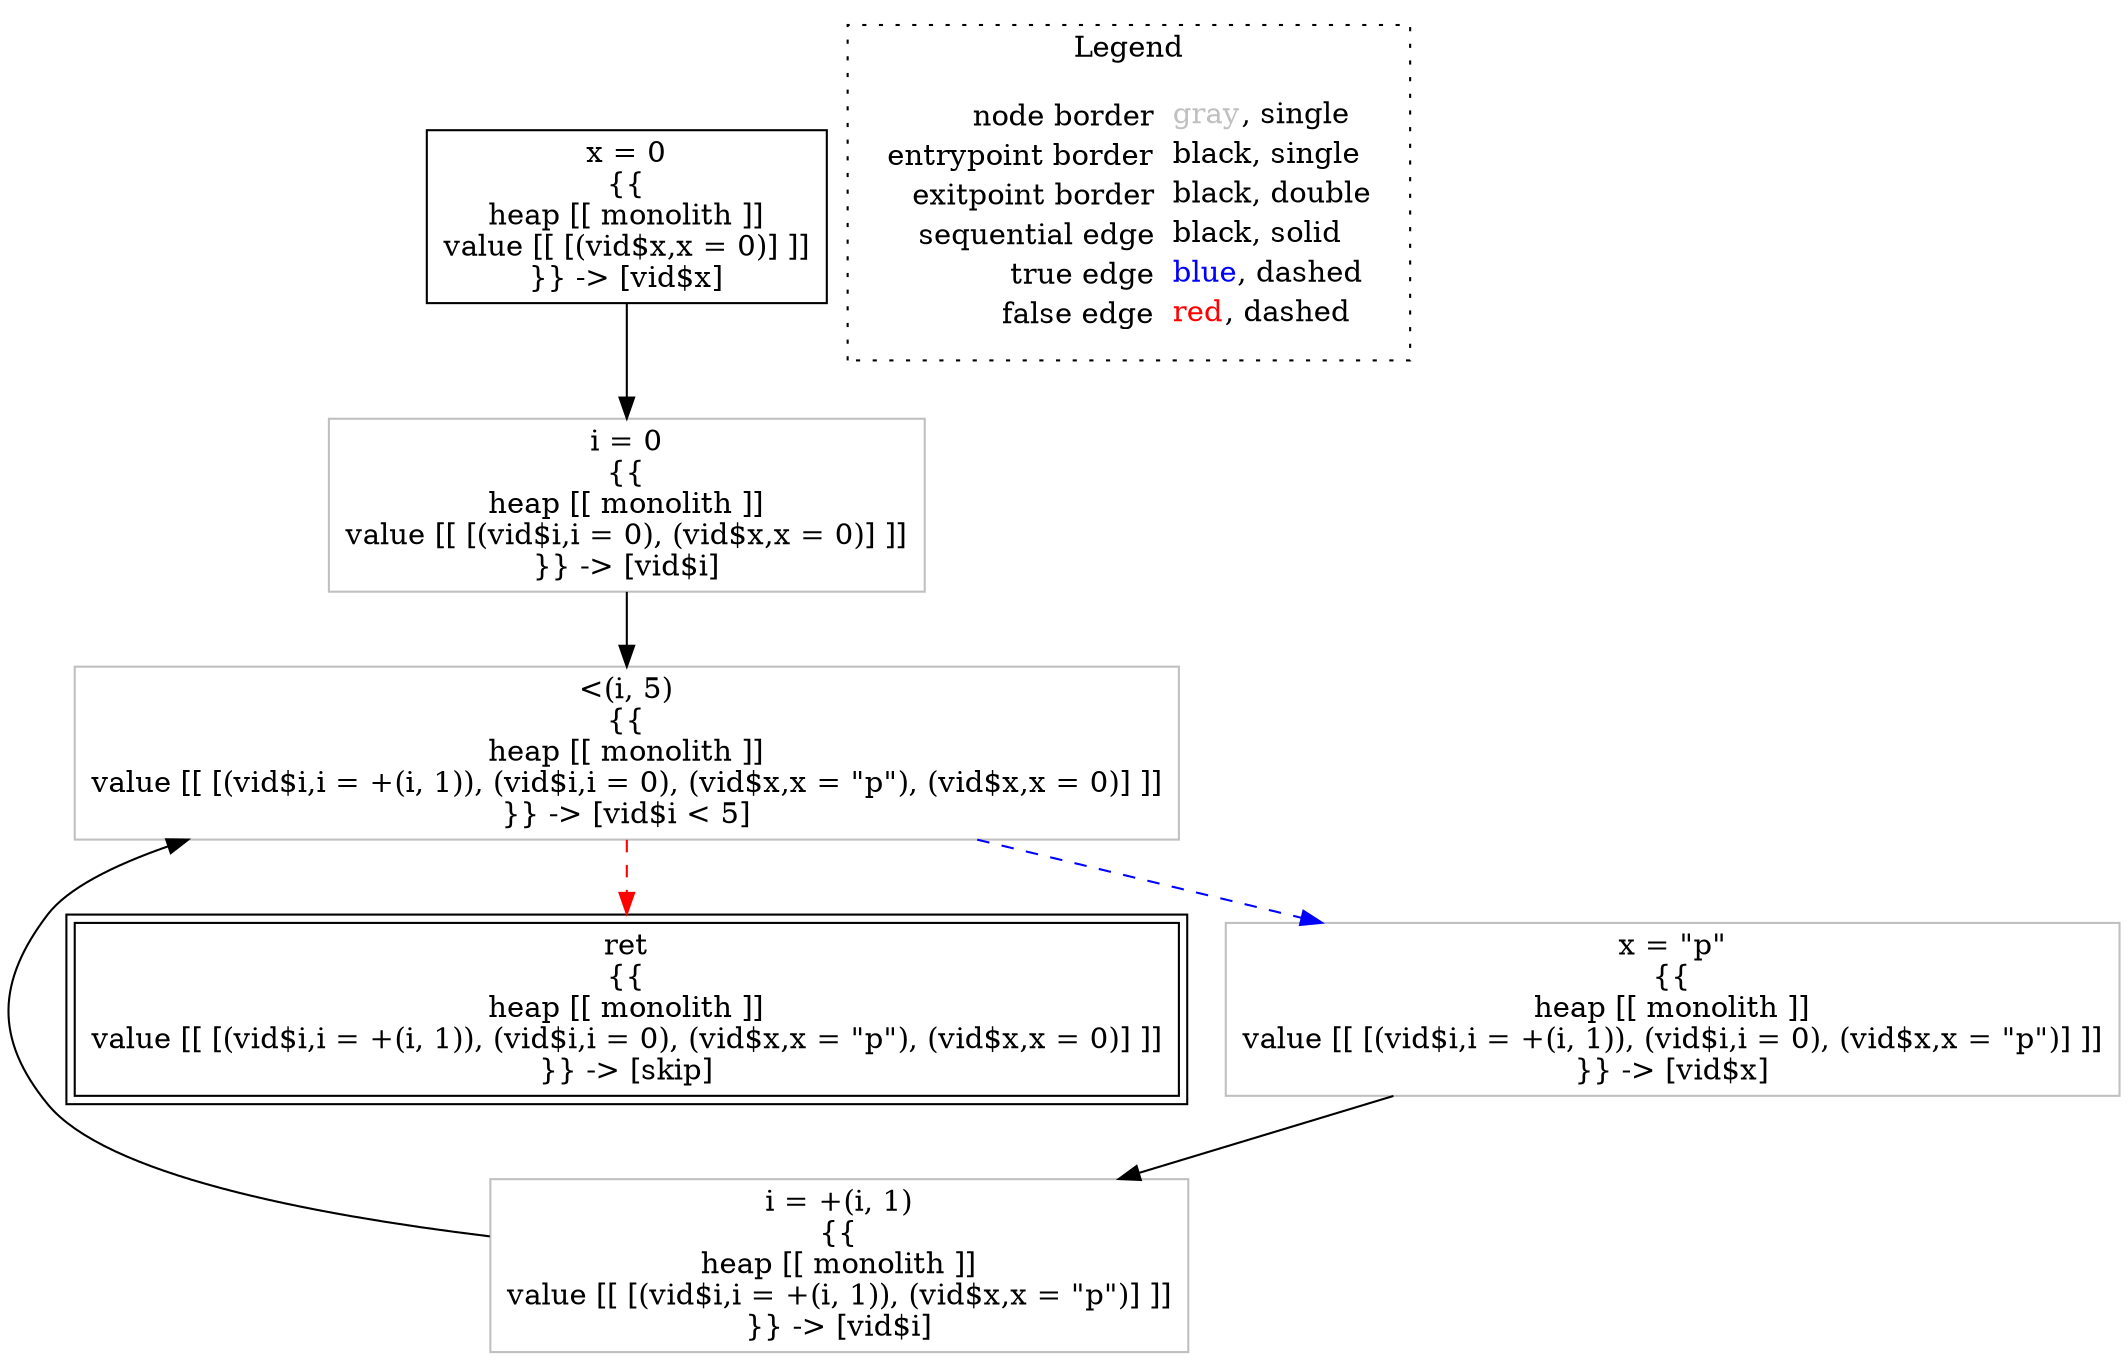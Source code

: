 digraph {
	"node0" [shape="rect",color="black",label=<x = 0<BR/>{{<BR/>heap [[ monolith ]]<BR/>value [[ [(vid$x,x = 0)] ]]<BR/>}} -&gt; [vid$x]>];
	"node1" [shape="rect",color="gray",label=<i = +(i, 1)<BR/>{{<BR/>heap [[ monolith ]]<BR/>value [[ [(vid$i,i = +(i, 1)), (vid$x,x = &quot;p&quot;)] ]]<BR/>}} -&gt; [vid$i]>];
	"node2" [shape="rect",color="black",peripheries="2",label=<ret<BR/>{{<BR/>heap [[ monolith ]]<BR/>value [[ [(vid$i,i = +(i, 1)), (vid$i,i = 0), (vid$x,x = &quot;p&quot;), (vid$x,x = 0)] ]]<BR/>}} -&gt; [skip]>];
	"node3" [shape="rect",color="gray",label=<&lt;(i, 5)<BR/>{{<BR/>heap [[ monolith ]]<BR/>value [[ [(vid$i,i = +(i, 1)), (vid$i,i = 0), (vid$x,x = &quot;p&quot;), (vid$x,x = 0)] ]]<BR/>}} -&gt; [vid$i &lt; 5]>];
	"node4" [shape="rect",color="gray",label=<x = &quot;p&quot;<BR/>{{<BR/>heap [[ monolith ]]<BR/>value [[ [(vid$i,i = +(i, 1)), (vid$i,i = 0), (vid$x,x = &quot;p&quot;)] ]]<BR/>}} -&gt; [vid$x]>];
	"node5" [shape="rect",color="gray",label=<i = 0<BR/>{{<BR/>heap [[ monolith ]]<BR/>value [[ [(vid$i,i = 0), (vid$x,x = 0)] ]]<BR/>}} -&gt; [vid$i]>];
	"node1" -> "node3" [color="black"];
	"node3" -> "node2" [color="red",style="dashed"];
	"node3" -> "node4" [color="blue",style="dashed"];
	"node4" -> "node1" [color="black"];
	"node5" -> "node3" [color="black"];
	"node0" -> "node5" [color="black"];
subgraph cluster_legend {
	label="Legend";
	style=dotted;
	node [shape=plaintext];
	"legend" [label=<<table border="0" cellpadding="2" cellspacing="0" cellborder="0"><tr><td align="right">node border&nbsp;</td><td align="left"><font color="gray">gray</font>, single</td></tr><tr><td align="right">entrypoint border&nbsp;</td><td align="left"><font color="black">black</font>, single</td></tr><tr><td align="right">exitpoint border&nbsp;</td><td align="left"><font color="black">black</font>, double</td></tr><tr><td align="right">sequential edge&nbsp;</td><td align="left"><font color="black">black</font>, solid</td></tr><tr><td align="right">true edge&nbsp;</td><td align="left"><font color="blue">blue</font>, dashed</td></tr><tr><td align="right">false edge&nbsp;</td><td align="left"><font color="red">red</font>, dashed</td></tr></table>>];
}

}
